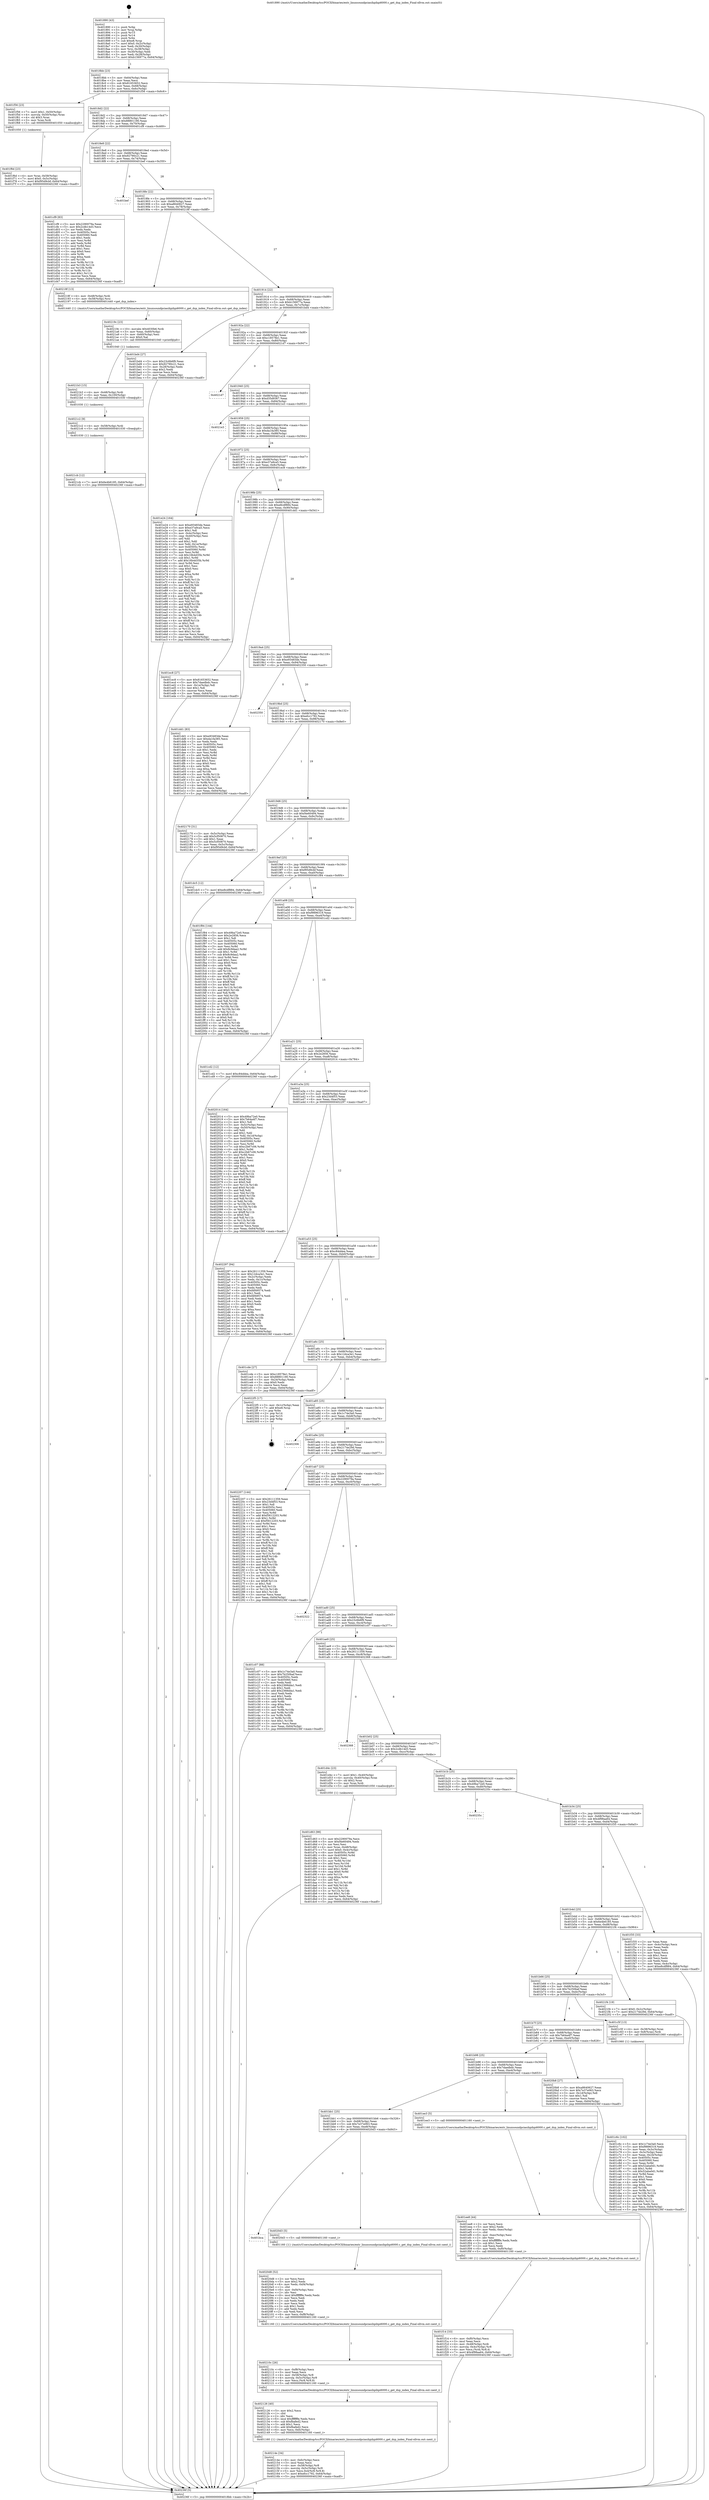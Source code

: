 digraph "0x401890" {
  label = "0x401890 (/mnt/c/Users/mathe/Desktop/tcc/POCII/binaries/extr_linuxsoundpciasihpihpi6000.c_get_dsp_index_Final-ollvm.out::main(0))"
  labelloc = "t"
  node[shape=record]

  Entry [label="",width=0.3,height=0.3,shape=circle,fillcolor=black,style=filled]
  "0x4018bb" [label="{
     0x4018bb [23]\l
     | [instrs]\l
     &nbsp;&nbsp;0x4018bb \<+3\>: mov -0x64(%rbp),%eax\l
     &nbsp;&nbsp;0x4018be \<+2\>: mov %eax,%ecx\l
     &nbsp;&nbsp;0x4018c0 \<+6\>: sub $0x81653652,%ecx\l
     &nbsp;&nbsp;0x4018c6 \<+3\>: mov %eax,-0x68(%rbp)\l
     &nbsp;&nbsp;0x4018c9 \<+3\>: mov %ecx,-0x6c(%rbp)\l
     &nbsp;&nbsp;0x4018cc \<+6\>: je 0000000000401f56 \<main+0x6c6\>\l
  }"]
  "0x401f56" [label="{
     0x401f56 [23]\l
     | [instrs]\l
     &nbsp;&nbsp;0x401f56 \<+7\>: movl $0x1,-0x50(%rbp)\l
     &nbsp;&nbsp;0x401f5d \<+4\>: movslq -0x50(%rbp),%rax\l
     &nbsp;&nbsp;0x401f61 \<+4\>: shl $0x3,%rax\l
     &nbsp;&nbsp;0x401f65 \<+3\>: mov %rax,%rdi\l
     &nbsp;&nbsp;0x401f68 \<+5\>: call 0000000000401050 \<malloc@plt\>\l
     | [calls]\l
     &nbsp;&nbsp;0x401050 \{1\} (unknown)\l
  }"]
  "0x4018d2" [label="{
     0x4018d2 [22]\l
     | [instrs]\l
     &nbsp;&nbsp;0x4018d2 \<+5\>: jmp 00000000004018d7 \<main+0x47\>\l
     &nbsp;&nbsp;0x4018d7 \<+3\>: mov -0x68(%rbp),%eax\l
     &nbsp;&nbsp;0x4018da \<+5\>: sub $0x88801190,%eax\l
     &nbsp;&nbsp;0x4018df \<+3\>: mov %eax,-0x70(%rbp)\l
     &nbsp;&nbsp;0x4018e2 \<+6\>: je 0000000000401cf9 \<main+0x469\>\l
  }"]
  Exit [label="",width=0.3,height=0.3,shape=circle,fillcolor=black,style=filled,peripheries=2]
  "0x401cf9" [label="{
     0x401cf9 [83]\l
     | [instrs]\l
     &nbsp;&nbsp;0x401cf9 \<+5\>: mov $0x2290079a,%eax\l
     &nbsp;&nbsp;0x401cfe \<+5\>: mov $0x2cdb14d3,%ecx\l
     &nbsp;&nbsp;0x401d03 \<+2\>: xor %edx,%edx\l
     &nbsp;&nbsp;0x401d05 \<+7\>: mov 0x40505c,%esi\l
     &nbsp;&nbsp;0x401d0c \<+7\>: mov 0x405060,%edi\l
     &nbsp;&nbsp;0x401d13 \<+3\>: sub $0x1,%edx\l
     &nbsp;&nbsp;0x401d16 \<+3\>: mov %esi,%r8d\l
     &nbsp;&nbsp;0x401d19 \<+3\>: add %edx,%r8d\l
     &nbsp;&nbsp;0x401d1c \<+4\>: imul %r8d,%esi\l
     &nbsp;&nbsp;0x401d20 \<+3\>: and $0x1,%esi\l
     &nbsp;&nbsp;0x401d23 \<+3\>: cmp $0x0,%esi\l
     &nbsp;&nbsp;0x401d26 \<+4\>: sete %r9b\l
     &nbsp;&nbsp;0x401d2a \<+3\>: cmp $0xa,%edi\l
     &nbsp;&nbsp;0x401d2d \<+4\>: setl %r10b\l
     &nbsp;&nbsp;0x401d31 \<+3\>: mov %r9b,%r11b\l
     &nbsp;&nbsp;0x401d34 \<+3\>: and %r10b,%r11b\l
     &nbsp;&nbsp;0x401d37 \<+3\>: xor %r10b,%r9b\l
     &nbsp;&nbsp;0x401d3a \<+3\>: or %r9b,%r11b\l
     &nbsp;&nbsp;0x401d3d \<+4\>: test $0x1,%r11b\l
     &nbsp;&nbsp;0x401d41 \<+3\>: cmovne %ecx,%eax\l
     &nbsp;&nbsp;0x401d44 \<+3\>: mov %eax,-0x64(%rbp)\l
     &nbsp;&nbsp;0x401d47 \<+5\>: jmp 000000000040236f \<main+0xadf\>\l
  }"]
  "0x4018e8" [label="{
     0x4018e8 [22]\l
     | [instrs]\l
     &nbsp;&nbsp;0x4018e8 \<+5\>: jmp 00000000004018ed \<main+0x5d\>\l
     &nbsp;&nbsp;0x4018ed \<+3\>: mov -0x68(%rbp),%eax\l
     &nbsp;&nbsp;0x4018f0 \<+5\>: sub $0x92790c21,%eax\l
     &nbsp;&nbsp;0x4018f5 \<+3\>: mov %eax,-0x74(%rbp)\l
     &nbsp;&nbsp;0x4018f8 \<+6\>: je 0000000000401bef \<main+0x35f\>\l
  }"]
  "0x4021cb" [label="{
     0x4021cb [12]\l
     | [instrs]\l
     &nbsp;&nbsp;0x4021cb \<+7\>: movl $0x6e4b6185,-0x64(%rbp)\l
     &nbsp;&nbsp;0x4021d2 \<+5\>: jmp 000000000040236f \<main+0xadf\>\l
  }"]
  "0x401bef" [label="{
     0x401bef\l
  }", style=dashed]
  "0x4018fe" [label="{
     0x4018fe [22]\l
     | [instrs]\l
     &nbsp;&nbsp;0x4018fe \<+5\>: jmp 0000000000401903 \<main+0x73\>\l
     &nbsp;&nbsp;0x401903 \<+3\>: mov -0x68(%rbp),%eax\l
     &nbsp;&nbsp;0x401906 \<+5\>: sub $0xa8640627,%eax\l
     &nbsp;&nbsp;0x40190b \<+3\>: mov %eax,-0x78(%rbp)\l
     &nbsp;&nbsp;0x40190e \<+6\>: je 000000000040218f \<main+0x8ff\>\l
  }"]
  "0x4021c2" [label="{
     0x4021c2 [9]\l
     | [instrs]\l
     &nbsp;&nbsp;0x4021c2 \<+4\>: mov -0x58(%rbp),%rdi\l
     &nbsp;&nbsp;0x4021c6 \<+5\>: call 0000000000401030 \<free@plt\>\l
     | [calls]\l
     &nbsp;&nbsp;0x401030 \{1\} (unknown)\l
  }"]
  "0x40218f" [label="{
     0x40218f [13]\l
     | [instrs]\l
     &nbsp;&nbsp;0x40218f \<+4\>: mov -0x48(%rbp),%rdi\l
     &nbsp;&nbsp;0x402193 \<+4\>: mov -0x58(%rbp),%rsi\l
     &nbsp;&nbsp;0x402197 \<+5\>: call 0000000000401440 \<get_dsp_index\>\l
     | [calls]\l
     &nbsp;&nbsp;0x401440 \{1\} (/mnt/c/Users/mathe/Desktop/tcc/POCII/binaries/extr_linuxsoundpciasihpihpi6000.c_get_dsp_index_Final-ollvm.out::get_dsp_index)\l
  }"]
  "0x401914" [label="{
     0x401914 [22]\l
     | [instrs]\l
     &nbsp;&nbsp;0x401914 \<+5\>: jmp 0000000000401919 \<main+0x89\>\l
     &nbsp;&nbsp;0x401919 \<+3\>: mov -0x68(%rbp),%eax\l
     &nbsp;&nbsp;0x40191c \<+5\>: sub $0xb156977a,%eax\l
     &nbsp;&nbsp;0x401921 \<+3\>: mov %eax,-0x7c(%rbp)\l
     &nbsp;&nbsp;0x401924 \<+6\>: je 0000000000401bd4 \<main+0x344\>\l
  }"]
  "0x4021b3" [label="{
     0x4021b3 [15]\l
     | [instrs]\l
     &nbsp;&nbsp;0x4021b3 \<+4\>: mov -0x48(%rbp),%rdi\l
     &nbsp;&nbsp;0x4021b7 \<+6\>: mov %eax,-0x100(%rbp)\l
     &nbsp;&nbsp;0x4021bd \<+5\>: call 0000000000401030 \<free@plt\>\l
     | [calls]\l
     &nbsp;&nbsp;0x401030 \{1\} (unknown)\l
  }"]
  "0x401bd4" [label="{
     0x401bd4 [27]\l
     | [instrs]\l
     &nbsp;&nbsp;0x401bd4 \<+5\>: mov $0x23c6b6f9,%eax\l
     &nbsp;&nbsp;0x401bd9 \<+5\>: mov $0x92790c21,%ecx\l
     &nbsp;&nbsp;0x401bde \<+3\>: mov -0x28(%rbp),%edx\l
     &nbsp;&nbsp;0x401be1 \<+3\>: cmp $0x2,%edx\l
     &nbsp;&nbsp;0x401be4 \<+3\>: cmovne %ecx,%eax\l
     &nbsp;&nbsp;0x401be7 \<+3\>: mov %eax,-0x64(%rbp)\l
     &nbsp;&nbsp;0x401bea \<+5\>: jmp 000000000040236f \<main+0xadf\>\l
  }"]
  "0x40192a" [label="{
     0x40192a [22]\l
     | [instrs]\l
     &nbsp;&nbsp;0x40192a \<+5\>: jmp 000000000040192f \<main+0x9f\>\l
     &nbsp;&nbsp;0x40192f \<+3\>: mov -0x68(%rbp),%eax\l
     &nbsp;&nbsp;0x401932 \<+5\>: sub $0xc18578e1,%eax\l
     &nbsp;&nbsp;0x401937 \<+3\>: mov %eax,-0x80(%rbp)\l
     &nbsp;&nbsp;0x40193a \<+6\>: je 00000000004021d7 \<main+0x947\>\l
  }"]
  "0x40236f" [label="{
     0x40236f [5]\l
     | [instrs]\l
     &nbsp;&nbsp;0x40236f \<+5\>: jmp 00000000004018bb \<main+0x2b\>\l
  }"]
  "0x401890" [label="{
     0x401890 [43]\l
     | [instrs]\l
     &nbsp;&nbsp;0x401890 \<+1\>: push %rbp\l
     &nbsp;&nbsp;0x401891 \<+3\>: mov %rsp,%rbp\l
     &nbsp;&nbsp;0x401894 \<+2\>: push %r15\l
     &nbsp;&nbsp;0x401896 \<+2\>: push %r14\l
     &nbsp;&nbsp;0x401898 \<+1\>: push %rbx\l
     &nbsp;&nbsp;0x401899 \<+7\>: sub $0xe8,%rsp\l
     &nbsp;&nbsp;0x4018a0 \<+7\>: movl $0x0,-0x2c(%rbp)\l
     &nbsp;&nbsp;0x4018a7 \<+3\>: mov %edi,-0x30(%rbp)\l
     &nbsp;&nbsp;0x4018aa \<+4\>: mov %rsi,-0x38(%rbp)\l
     &nbsp;&nbsp;0x4018ae \<+3\>: mov -0x30(%rbp),%edi\l
     &nbsp;&nbsp;0x4018b1 \<+3\>: mov %edi,-0x28(%rbp)\l
     &nbsp;&nbsp;0x4018b4 \<+7\>: movl $0xb156977a,-0x64(%rbp)\l
  }"]
  "0x40219c" [label="{
     0x40219c [23]\l
     | [instrs]\l
     &nbsp;&nbsp;0x40219c \<+10\>: movabs $0x4030b6,%rdi\l
     &nbsp;&nbsp;0x4021a6 \<+3\>: mov %eax,-0x60(%rbp)\l
     &nbsp;&nbsp;0x4021a9 \<+3\>: mov -0x60(%rbp),%esi\l
     &nbsp;&nbsp;0x4021ac \<+2\>: mov $0x0,%al\l
     &nbsp;&nbsp;0x4021ae \<+5\>: call 0000000000401040 \<printf@plt\>\l
     | [calls]\l
     &nbsp;&nbsp;0x401040 \{1\} (unknown)\l
  }"]
  "0x4021d7" [label="{
     0x4021d7\l
  }", style=dashed]
  "0x401940" [label="{
     0x401940 [25]\l
     | [instrs]\l
     &nbsp;&nbsp;0x401940 \<+5\>: jmp 0000000000401945 \<main+0xb5\>\l
     &nbsp;&nbsp;0x401945 \<+3\>: mov -0x68(%rbp),%eax\l
     &nbsp;&nbsp;0x401948 \<+5\>: sub $0xd35d9367,%eax\l
     &nbsp;&nbsp;0x40194d \<+6\>: mov %eax,-0x84(%rbp)\l
     &nbsp;&nbsp;0x401953 \<+6\>: je 00000000004021e3 \<main+0x953\>\l
  }"]
  "0x40214e" [label="{
     0x40214e [34]\l
     | [instrs]\l
     &nbsp;&nbsp;0x40214e \<+6\>: mov -0xfc(%rbp),%ecx\l
     &nbsp;&nbsp;0x402154 \<+3\>: imul %eax,%ecx\l
     &nbsp;&nbsp;0x402157 \<+4\>: mov -0x58(%rbp),%r8\l
     &nbsp;&nbsp;0x40215b \<+4\>: movslq -0x5c(%rbp),%r9\l
     &nbsp;&nbsp;0x40215f \<+5\>: mov %ecx,0x4(%r8,%r9,8)\l
     &nbsp;&nbsp;0x402164 \<+7\>: movl $0xefcc1792,-0x64(%rbp)\l
     &nbsp;&nbsp;0x40216b \<+5\>: jmp 000000000040236f \<main+0xadf\>\l
  }"]
  "0x4021e3" [label="{
     0x4021e3\l
  }", style=dashed]
  "0x401959" [label="{
     0x401959 [25]\l
     | [instrs]\l
     &nbsp;&nbsp;0x401959 \<+5\>: jmp 000000000040195e \<main+0xce\>\l
     &nbsp;&nbsp;0x40195e \<+3\>: mov -0x68(%rbp),%eax\l
     &nbsp;&nbsp;0x401961 \<+5\>: sub $0xda1fa385,%eax\l
     &nbsp;&nbsp;0x401966 \<+6\>: mov %eax,-0x88(%rbp)\l
     &nbsp;&nbsp;0x40196c \<+6\>: je 0000000000401e24 \<main+0x594\>\l
  }"]
  "0x402126" [label="{
     0x402126 [40]\l
     | [instrs]\l
     &nbsp;&nbsp;0x402126 \<+5\>: mov $0x2,%ecx\l
     &nbsp;&nbsp;0x40212b \<+1\>: cltd\l
     &nbsp;&nbsp;0x40212c \<+2\>: idiv %ecx\l
     &nbsp;&nbsp;0x40212e \<+6\>: imul $0xfffffffe,%edx,%ecx\l
     &nbsp;&nbsp;0x402134 \<+6\>: sub $0xfbafed2,%ecx\l
     &nbsp;&nbsp;0x40213a \<+3\>: add $0x1,%ecx\l
     &nbsp;&nbsp;0x40213d \<+6\>: add $0xfbafed2,%ecx\l
     &nbsp;&nbsp;0x402143 \<+6\>: mov %ecx,-0xfc(%rbp)\l
     &nbsp;&nbsp;0x402149 \<+5\>: call 0000000000401160 \<next_i\>\l
     | [calls]\l
     &nbsp;&nbsp;0x401160 \{1\} (/mnt/c/Users/mathe/Desktop/tcc/POCII/binaries/extr_linuxsoundpciasihpihpi6000.c_get_dsp_index_Final-ollvm.out::next_i)\l
  }"]
  "0x401e24" [label="{
     0x401e24 [164]\l
     | [instrs]\l
     &nbsp;&nbsp;0x401e24 \<+5\>: mov $0xe93483de,%eax\l
     &nbsp;&nbsp;0x401e29 \<+5\>: mov $0xe37a9ca5,%ecx\l
     &nbsp;&nbsp;0x401e2e \<+2\>: mov $0x1,%dl\l
     &nbsp;&nbsp;0x401e30 \<+3\>: mov -0x4c(%rbp),%esi\l
     &nbsp;&nbsp;0x401e33 \<+3\>: cmp -0x40(%rbp),%esi\l
     &nbsp;&nbsp;0x401e36 \<+4\>: setl %dil\l
     &nbsp;&nbsp;0x401e3a \<+4\>: and $0x1,%dil\l
     &nbsp;&nbsp;0x401e3e \<+4\>: mov %dil,-0x1e(%rbp)\l
     &nbsp;&nbsp;0x401e42 \<+7\>: mov 0x40505c,%esi\l
     &nbsp;&nbsp;0x401e49 \<+8\>: mov 0x405060,%r8d\l
     &nbsp;&nbsp;0x401e51 \<+3\>: mov %esi,%r9d\l
     &nbsp;&nbsp;0x401e54 \<+7\>: sub $0x16b4d35b,%r9d\l
     &nbsp;&nbsp;0x401e5b \<+4\>: sub $0x1,%r9d\l
     &nbsp;&nbsp;0x401e5f \<+7\>: add $0x16b4d35b,%r9d\l
     &nbsp;&nbsp;0x401e66 \<+4\>: imul %r9d,%esi\l
     &nbsp;&nbsp;0x401e6a \<+3\>: and $0x1,%esi\l
     &nbsp;&nbsp;0x401e6d \<+3\>: cmp $0x0,%esi\l
     &nbsp;&nbsp;0x401e70 \<+4\>: sete %dil\l
     &nbsp;&nbsp;0x401e74 \<+4\>: cmp $0xa,%r8d\l
     &nbsp;&nbsp;0x401e78 \<+4\>: setl %r10b\l
     &nbsp;&nbsp;0x401e7c \<+3\>: mov %dil,%r11b\l
     &nbsp;&nbsp;0x401e7f \<+4\>: xor $0xff,%r11b\l
     &nbsp;&nbsp;0x401e83 \<+3\>: mov %r10b,%bl\l
     &nbsp;&nbsp;0x401e86 \<+3\>: xor $0xff,%bl\l
     &nbsp;&nbsp;0x401e89 \<+3\>: xor $0x1,%dl\l
     &nbsp;&nbsp;0x401e8c \<+3\>: mov %r11b,%r14b\l
     &nbsp;&nbsp;0x401e8f \<+4\>: and $0xff,%r14b\l
     &nbsp;&nbsp;0x401e93 \<+3\>: and %dl,%dil\l
     &nbsp;&nbsp;0x401e96 \<+3\>: mov %bl,%r15b\l
     &nbsp;&nbsp;0x401e99 \<+4\>: and $0xff,%r15b\l
     &nbsp;&nbsp;0x401e9d \<+3\>: and %dl,%r10b\l
     &nbsp;&nbsp;0x401ea0 \<+3\>: or %dil,%r14b\l
     &nbsp;&nbsp;0x401ea3 \<+3\>: or %r10b,%r15b\l
     &nbsp;&nbsp;0x401ea6 \<+3\>: xor %r15b,%r14b\l
     &nbsp;&nbsp;0x401ea9 \<+3\>: or %bl,%r11b\l
     &nbsp;&nbsp;0x401eac \<+4\>: xor $0xff,%r11b\l
     &nbsp;&nbsp;0x401eb0 \<+3\>: or $0x1,%dl\l
     &nbsp;&nbsp;0x401eb3 \<+3\>: and %dl,%r11b\l
     &nbsp;&nbsp;0x401eb6 \<+3\>: or %r11b,%r14b\l
     &nbsp;&nbsp;0x401eb9 \<+4\>: test $0x1,%r14b\l
     &nbsp;&nbsp;0x401ebd \<+3\>: cmovne %ecx,%eax\l
     &nbsp;&nbsp;0x401ec0 \<+3\>: mov %eax,-0x64(%rbp)\l
     &nbsp;&nbsp;0x401ec3 \<+5\>: jmp 000000000040236f \<main+0xadf\>\l
  }"]
  "0x401972" [label="{
     0x401972 [25]\l
     | [instrs]\l
     &nbsp;&nbsp;0x401972 \<+5\>: jmp 0000000000401977 \<main+0xe7\>\l
     &nbsp;&nbsp;0x401977 \<+3\>: mov -0x68(%rbp),%eax\l
     &nbsp;&nbsp;0x40197a \<+5\>: sub $0xe37a9ca5,%eax\l
     &nbsp;&nbsp;0x40197f \<+6\>: mov %eax,-0x8c(%rbp)\l
     &nbsp;&nbsp;0x401985 \<+6\>: je 0000000000401ec8 \<main+0x638\>\l
  }"]
  "0x40210c" [label="{
     0x40210c [26]\l
     | [instrs]\l
     &nbsp;&nbsp;0x40210c \<+6\>: mov -0xf8(%rbp),%ecx\l
     &nbsp;&nbsp;0x402112 \<+3\>: imul %eax,%ecx\l
     &nbsp;&nbsp;0x402115 \<+4\>: mov -0x58(%rbp),%r8\l
     &nbsp;&nbsp;0x402119 \<+4\>: movslq -0x5c(%rbp),%r9\l
     &nbsp;&nbsp;0x40211d \<+4\>: mov %ecx,(%r8,%r9,8)\l
     &nbsp;&nbsp;0x402121 \<+5\>: call 0000000000401160 \<next_i\>\l
     | [calls]\l
     &nbsp;&nbsp;0x401160 \{1\} (/mnt/c/Users/mathe/Desktop/tcc/POCII/binaries/extr_linuxsoundpciasihpihpi6000.c_get_dsp_index_Final-ollvm.out::next_i)\l
  }"]
  "0x401ec8" [label="{
     0x401ec8 [27]\l
     | [instrs]\l
     &nbsp;&nbsp;0x401ec8 \<+5\>: mov $0x81653652,%eax\l
     &nbsp;&nbsp;0x401ecd \<+5\>: mov $0x7daedbdc,%ecx\l
     &nbsp;&nbsp;0x401ed2 \<+3\>: mov -0x1e(%rbp),%dl\l
     &nbsp;&nbsp;0x401ed5 \<+3\>: test $0x1,%dl\l
     &nbsp;&nbsp;0x401ed8 \<+3\>: cmovne %ecx,%eax\l
     &nbsp;&nbsp;0x401edb \<+3\>: mov %eax,-0x64(%rbp)\l
     &nbsp;&nbsp;0x401ede \<+5\>: jmp 000000000040236f \<main+0xadf\>\l
  }"]
  "0x40198b" [label="{
     0x40198b [25]\l
     | [instrs]\l
     &nbsp;&nbsp;0x40198b \<+5\>: jmp 0000000000401990 \<main+0x100\>\l
     &nbsp;&nbsp;0x401990 \<+3\>: mov -0x68(%rbp),%eax\l
     &nbsp;&nbsp;0x401993 \<+5\>: sub $0xe8cdf884,%eax\l
     &nbsp;&nbsp;0x401998 \<+6\>: mov %eax,-0x90(%rbp)\l
     &nbsp;&nbsp;0x40199e \<+6\>: je 0000000000401dd1 \<main+0x541\>\l
  }"]
  "0x4020d8" [label="{
     0x4020d8 [52]\l
     | [instrs]\l
     &nbsp;&nbsp;0x4020d8 \<+2\>: xor %ecx,%ecx\l
     &nbsp;&nbsp;0x4020da \<+5\>: mov $0x2,%edx\l
     &nbsp;&nbsp;0x4020df \<+6\>: mov %edx,-0xf4(%rbp)\l
     &nbsp;&nbsp;0x4020e5 \<+1\>: cltd\l
     &nbsp;&nbsp;0x4020e6 \<+6\>: mov -0xf4(%rbp),%esi\l
     &nbsp;&nbsp;0x4020ec \<+2\>: idiv %esi\l
     &nbsp;&nbsp;0x4020ee \<+6\>: imul $0xfffffffe,%edx,%edx\l
     &nbsp;&nbsp;0x4020f4 \<+2\>: mov %ecx,%edi\l
     &nbsp;&nbsp;0x4020f6 \<+2\>: sub %edx,%edi\l
     &nbsp;&nbsp;0x4020f8 \<+2\>: mov %ecx,%edx\l
     &nbsp;&nbsp;0x4020fa \<+3\>: sub $0x1,%edx\l
     &nbsp;&nbsp;0x4020fd \<+2\>: add %edx,%edi\l
     &nbsp;&nbsp;0x4020ff \<+2\>: sub %edi,%ecx\l
     &nbsp;&nbsp;0x402101 \<+6\>: mov %ecx,-0xf8(%rbp)\l
     &nbsp;&nbsp;0x402107 \<+5\>: call 0000000000401160 \<next_i\>\l
     | [calls]\l
     &nbsp;&nbsp;0x401160 \{1\} (/mnt/c/Users/mathe/Desktop/tcc/POCII/binaries/extr_linuxsoundpciasihpihpi6000.c_get_dsp_index_Final-ollvm.out::next_i)\l
  }"]
  "0x401dd1" [label="{
     0x401dd1 [83]\l
     | [instrs]\l
     &nbsp;&nbsp;0x401dd1 \<+5\>: mov $0xe93483de,%eax\l
     &nbsp;&nbsp;0x401dd6 \<+5\>: mov $0xda1fa385,%ecx\l
     &nbsp;&nbsp;0x401ddb \<+2\>: xor %edx,%edx\l
     &nbsp;&nbsp;0x401ddd \<+7\>: mov 0x40505c,%esi\l
     &nbsp;&nbsp;0x401de4 \<+7\>: mov 0x405060,%edi\l
     &nbsp;&nbsp;0x401deb \<+3\>: sub $0x1,%edx\l
     &nbsp;&nbsp;0x401dee \<+3\>: mov %esi,%r8d\l
     &nbsp;&nbsp;0x401df1 \<+3\>: add %edx,%r8d\l
     &nbsp;&nbsp;0x401df4 \<+4\>: imul %r8d,%esi\l
     &nbsp;&nbsp;0x401df8 \<+3\>: and $0x1,%esi\l
     &nbsp;&nbsp;0x401dfb \<+3\>: cmp $0x0,%esi\l
     &nbsp;&nbsp;0x401dfe \<+4\>: sete %r9b\l
     &nbsp;&nbsp;0x401e02 \<+3\>: cmp $0xa,%edi\l
     &nbsp;&nbsp;0x401e05 \<+4\>: setl %r10b\l
     &nbsp;&nbsp;0x401e09 \<+3\>: mov %r9b,%r11b\l
     &nbsp;&nbsp;0x401e0c \<+3\>: and %r10b,%r11b\l
     &nbsp;&nbsp;0x401e0f \<+3\>: xor %r10b,%r9b\l
     &nbsp;&nbsp;0x401e12 \<+3\>: or %r9b,%r11b\l
     &nbsp;&nbsp;0x401e15 \<+4\>: test $0x1,%r11b\l
     &nbsp;&nbsp;0x401e19 \<+3\>: cmovne %ecx,%eax\l
     &nbsp;&nbsp;0x401e1c \<+3\>: mov %eax,-0x64(%rbp)\l
     &nbsp;&nbsp;0x401e1f \<+5\>: jmp 000000000040236f \<main+0xadf\>\l
  }"]
  "0x4019a4" [label="{
     0x4019a4 [25]\l
     | [instrs]\l
     &nbsp;&nbsp;0x4019a4 \<+5\>: jmp 00000000004019a9 \<main+0x119\>\l
     &nbsp;&nbsp;0x4019a9 \<+3\>: mov -0x68(%rbp),%eax\l
     &nbsp;&nbsp;0x4019ac \<+5\>: sub $0xe93483de,%eax\l
     &nbsp;&nbsp;0x4019b1 \<+6\>: mov %eax,-0x94(%rbp)\l
     &nbsp;&nbsp;0x4019b7 \<+6\>: je 0000000000402350 \<main+0xac0\>\l
  }"]
  "0x401bca" [label="{
     0x401bca\l
  }", style=dashed]
  "0x402350" [label="{
     0x402350\l
  }", style=dashed]
  "0x4019bd" [label="{
     0x4019bd [25]\l
     | [instrs]\l
     &nbsp;&nbsp;0x4019bd \<+5\>: jmp 00000000004019c2 \<main+0x132\>\l
     &nbsp;&nbsp;0x4019c2 \<+3\>: mov -0x68(%rbp),%eax\l
     &nbsp;&nbsp;0x4019c5 \<+5\>: sub $0xefcc1792,%eax\l
     &nbsp;&nbsp;0x4019ca \<+6\>: mov %eax,-0x98(%rbp)\l
     &nbsp;&nbsp;0x4019d0 \<+6\>: je 0000000000402170 \<main+0x8e0\>\l
  }"]
  "0x4020d3" [label="{
     0x4020d3 [5]\l
     | [instrs]\l
     &nbsp;&nbsp;0x4020d3 \<+5\>: call 0000000000401160 \<next_i\>\l
     | [calls]\l
     &nbsp;&nbsp;0x401160 \{1\} (/mnt/c/Users/mathe/Desktop/tcc/POCII/binaries/extr_linuxsoundpciasihpihpi6000.c_get_dsp_index_Final-ollvm.out::next_i)\l
  }"]
  "0x402170" [label="{
     0x402170 [31]\l
     | [instrs]\l
     &nbsp;&nbsp;0x402170 \<+3\>: mov -0x5c(%rbp),%eax\l
     &nbsp;&nbsp;0x402173 \<+5\>: add $0x5cf50870,%eax\l
     &nbsp;&nbsp;0x402178 \<+3\>: add $0x1,%eax\l
     &nbsp;&nbsp;0x40217b \<+5\>: sub $0x5cf50870,%eax\l
     &nbsp;&nbsp;0x402180 \<+3\>: mov %eax,-0x5c(%rbp)\l
     &nbsp;&nbsp;0x402183 \<+7\>: movl $0xf95d9cbf,-0x64(%rbp)\l
     &nbsp;&nbsp;0x40218a \<+5\>: jmp 000000000040236f \<main+0xadf\>\l
  }"]
  "0x4019d6" [label="{
     0x4019d6 [25]\l
     | [instrs]\l
     &nbsp;&nbsp;0x4019d6 \<+5\>: jmp 00000000004019db \<main+0x14b\>\l
     &nbsp;&nbsp;0x4019db \<+3\>: mov -0x68(%rbp),%eax\l
     &nbsp;&nbsp;0x4019de \<+5\>: sub $0xf4e60494,%eax\l
     &nbsp;&nbsp;0x4019e3 \<+6\>: mov %eax,-0x9c(%rbp)\l
     &nbsp;&nbsp;0x4019e9 \<+6\>: je 0000000000401dc5 \<main+0x535\>\l
  }"]
  "0x401f6d" [label="{
     0x401f6d [23]\l
     | [instrs]\l
     &nbsp;&nbsp;0x401f6d \<+4\>: mov %rax,-0x58(%rbp)\l
     &nbsp;&nbsp;0x401f71 \<+7\>: movl $0x0,-0x5c(%rbp)\l
     &nbsp;&nbsp;0x401f78 \<+7\>: movl $0xf95d9cbf,-0x64(%rbp)\l
     &nbsp;&nbsp;0x401f7f \<+5\>: jmp 000000000040236f \<main+0xadf\>\l
  }"]
  "0x401dc5" [label="{
     0x401dc5 [12]\l
     | [instrs]\l
     &nbsp;&nbsp;0x401dc5 \<+7\>: movl $0xe8cdf884,-0x64(%rbp)\l
     &nbsp;&nbsp;0x401dcc \<+5\>: jmp 000000000040236f \<main+0xadf\>\l
  }"]
  "0x4019ef" [label="{
     0x4019ef [25]\l
     | [instrs]\l
     &nbsp;&nbsp;0x4019ef \<+5\>: jmp 00000000004019f4 \<main+0x164\>\l
     &nbsp;&nbsp;0x4019f4 \<+3\>: mov -0x68(%rbp),%eax\l
     &nbsp;&nbsp;0x4019f7 \<+5\>: sub $0xf95d9cbf,%eax\l
     &nbsp;&nbsp;0x4019fc \<+6\>: mov %eax,-0xa0(%rbp)\l
     &nbsp;&nbsp;0x401a02 \<+6\>: je 0000000000401f84 \<main+0x6f4\>\l
  }"]
  "0x401f14" [label="{
     0x401f14 [33]\l
     | [instrs]\l
     &nbsp;&nbsp;0x401f14 \<+6\>: mov -0xf0(%rbp),%ecx\l
     &nbsp;&nbsp;0x401f1a \<+3\>: imul %eax,%ecx\l
     &nbsp;&nbsp;0x401f1d \<+4\>: mov -0x48(%rbp),%rdi\l
     &nbsp;&nbsp;0x401f21 \<+4\>: movslq -0x4c(%rbp),%r8\l
     &nbsp;&nbsp;0x401f25 \<+4\>: mov %ecx,(%rdi,%r8,4)\l
     &nbsp;&nbsp;0x401f29 \<+7\>: movl $0x4f98aa64,-0x64(%rbp)\l
     &nbsp;&nbsp;0x401f30 \<+5\>: jmp 000000000040236f \<main+0xadf\>\l
  }"]
  "0x401f84" [label="{
     0x401f84 [144]\l
     | [instrs]\l
     &nbsp;&nbsp;0x401f84 \<+5\>: mov $0x49ba72e0,%eax\l
     &nbsp;&nbsp;0x401f89 \<+5\>: mov $0x2e2856,%ecx\l
     &nbsp;&nbsp;0x401f8e \<+2\>: mov $0x1,%dl\l
     &nbsp;&nbsp;0x401f90 \<+7\>: mov 0x40505c,%esi\l
     &nbsp;&nbsp;0x401f97 \<+7\>: mov 0x405060,%edi\l
     &nbsp;&nbsp;0x401f9e \<+3\>: mov %esi,%r8d\l
     &nbsp;&nbsp;0x401fa1 \<+7\>: add $0x8c9daa2,%r8d\l
     &nbsp;&nbsp;0x401fa8 \<+4\>: sub $0x1,%r8d\l
     &nbsp;&nbsp;0x401fac \<+7\>: sub $0x8c9daa2,%r8d\l
     &nbsp;&nbsp;0x401fb3 \<+4\>: imul %r8d,%esi\l
     &nbsp;&nbsp;0x401fb7 \<+3\>: and $0x1,%esi\l
     &nbsp;&nbsp;0x401fba \<+3\>: cmp $0x0,%esi\l
     &nbsp;&nbsp;0x401fbd \<+4\>: sete %r9b\l
     &nbsp;&nbsp;0x401fc1 \<+3\>: cmp $0xa,%edi\l
     &nbsp;&nbsp;0x401fc4 \<+4\>: setl %r10b\l
     &nbsp;&nbsp;0x401fc8 \<+3\>: mov %r9b,%r11b\l
     &nbsp;&nbsp;0x401fcb \<+4\>: xor $0xff,%r11b\l
     &nbsp;&nbsp;0x401fcf \<+3\>: mov %r10b,%bl\l
     &nbsp;&nbsp;0x401fd2 \<+3\>: xor $0xff,%bl\l
     &nbsp;&nbsp;0x401fd5 \<+3\>: xor $0x0,%dl\l
     &nbsp;&nbsp;0x401fd8 \<+3\>: mov %r11b,%r14b\l
     &nbsp;&nbsp;0x401fdb \<+4\>: and $0x0,%r14b\l
     &nbsp;&nbsp;0x401fdf \<+3\>: and %dl,%r9b\l
     &nbsp;&nbsp;0x401fe2 \<+3\>: mov %bl,%r15b\l
     &nbsp;&nbsp;0x401fe5 \<+4\>: and $0x0,%r15b\l
     &nbsp;&nbsp;0x401fe9 \<+3\>: and %dl,%r10b\l
     &nbsp;&nbsp;0x401fec \<+3\>: or %r9b,%r14b\l
     &nbsp;&nbsp;0x401fef \<+3\>: or %r10b,%r15b\l
     &nbsp;&nbsp;0x401ff2 \<+3\>: xor %r15b,%r14b\l
     &nbsp;&nbsp;0x401ff5 \<+3\>: or %bl,%r11b\l
     &nbsp;&nbsp;0x401ff8 \<+4\>: xor $0xff,%r11b\l
     &nbsp;&nbsp;0x401ffc \<+3\>: or $0x0,%dl\l
     &nbsp;&nbsp;0x401fff \<+3\>: and %dl,%r11b\l
     &nbsp;&nbsp;0x402002 \<+3\>: or %r11b,%r14b\l
     &nbsp;&nbsp;0x402005 \<+4\>: test $0x1,%r14b\l
     &nbsp;&nbsp;0x402009 \<+3\>: cmovne %ecx,%eax\l
     &nbsp;&nbsp;0x40200c \<+3\>: mov %eax,-0x64(%rbp)\l
     &nbsp;&nbsp;0x40200f \<+5\>: jmp 000000000040236f \<main+0xadf\>\l
  }"]
  "0x401a08" [label="{
     0x401a08 [25]\l
     | [instrs]\l
     &nbsp;&nbsp;0x401a08 \<+5\>: jmp 0000000000401a0d \<main+0x17d\>\l
     &nbsp;&nbsp;0x401a0d \<+3\>: mov -0x68(%rbp),%eax\l
     &nbsp;&nbsp;0x401a10 \<+5\>: sub $0xf9896319,%eax\l
     &nbsp;&nbsp;0x401a15 \<+6\>: mov %eax,-0xa4(%rbp)\l
     &nbsp;&nbsp;0x401a1b \<+6\>: je 0000000000401cd2 \<main+0x442\>\l
  }"]
  "0x401ee8" [label="{
     0x401ee8 [44]\l
     | [instrs]\l
     &nbsp;&nbsp;0x401ee8 \<+2\>: xor %ecx,%ecx\l
     &nbsp;&nbsp;0x401eea \<+5\>: mov $0x2,%edx\l
     &nbsp;&nbsp;0x401eef \<+6\>: mov %edx,-0xec(%rbp)\l
     &nbsp;&nbsp;0x401ef5 \<+1\>: cltd\l
     &nbsp;&nbsp;0x401ef6 \<+6\>: mov -0xec(%rbp),%esi\l
     &nbsp;&nbsp;0x401efc \<+2\>: idiv %esi\l
     &nbsp;&nbsp;0x401efe \<+6\>: imul $0xfffffffe,%edx,%edx\l
     &nbsp;&nbsp;0x401f04 \<+3\>: sub $0x1,%ecx\l
     &nbsp;&nbsp;0x401f07 \<+2\>: sub %ecx,%edx\l
     &nbsp;&nbsp;0x401f09 \<+6\>: mov %edx,-0xf0(%rbp)\l
     &nbsp;&nbsp;0x401f0f \<+5\>: call 0000000000401160 \<next_i\>\l
     | [calls]\l
     &nbsp;&nbsp;0x401160 \{1\} (/mnt/c/Users/mathe/Desktop/tcc/POCII/binaries/extr_linuxsoundpciasihpihpi6000.c_get_dsp_index_Final-ollvm.out::next_i)\l
  }"]
  "0x401cd2" [label="{
     0x401cd2 [12]\l
     | [instrs]\l
     &nbsp;&nbsp;0x401cd2 \<+7\>: movl $0xc84ddea,-0x64(%rbp)\l
     &nbsp;&nbsp;0x401cd9 \<+5\>: jmp 000000000040236f \<main+0xadf\>\l
  }"]
  "0x401a21" [label="{
     0x401a21 [25]\l
     | [instrs]\l
     &nbsp;&nbsp;0x401a21 \<+5\>: jmp 0000000000401a26 \<main+0x196\>\l
     &nbsp;&nbsp;0x401a26 \<+3\>: mov -0x68(%rbp),%eax\l
     &nbsp;&nbsp;0x401a29 \<+5\>: sub $0x2e2856,%eax\l
     &nbsp;&nbsp;0x401a2e \<+6\>: mov %eax,-0xa8(%rbp)\l
     &nbsp;&nbsp;0x401a34 \<+6\>: je 0000000000402014 \<main+0x784\>\l
  }"]
  "0x401bb1" [label="{
     0x401bb1 [25]\l
     | [instrs]\l
     &nbsp;&nbsp;0x401bb1 \<+5\>: jmp 0000000000401bb6 \<main+0x326\>\l
     &nbsp;&nbsp;0x401bb6 \<+3\>: mov -0x68(%rbp),%eax\l
     &nbsp;&nbsp;0x401bb9 \<+5\>: sub $0x7e37e063,%eax\l
     &nbsp;&nbsp;0x401bbe \<+6\>: mov %eax,-0xe8(%rbp)\l
     &nbsp;&nbsp;0x401bc4 \<+6\>: je 00000000004020d3 \<main+0x843\>\l
  }"]
  "0x402014" [label="{
     0x402014 [164]\l
     | [instrs]\l
     &nbsp;&nbsp;0x402014 \<+5\>: mov $0x49ba72e0,%eax\l
     &nbsp;&nbsp;0x402019 \<+5\>: mov $0x7b64a4f7,%ecx\l
     &nbsp;&nbsp;0x40201e \<+2\>: mov $0x1,%dl\l
     &nbsp;&nbsp;0x402020 \<+3\>: mov -0x5c(%rbp),%esi\l
     &nbsp;&nbsp;0x402023 \<+3\>: cmp -0x50(%rbp),%esi\l
     &nbsp;&nbsp;0x402026 \<+4\>: setl %dil\l
     &nbsp;&nbsp;0x40202a \<+4\>: and $0x1,%dil\l
     &nbsp;&nbsp;0x40202e \<+4\>: mov %dil,-0x1d(%rbp)\l
     &nbsp;&nbsp;0x402032 \<+7\>: mov 0x40505c,%esi\l
     &nbsp;&nbsp;0x402039 \<+8\>: mov 0x405060,%r8d\l
     &nbsp;&nbsp;0x402041 \<+3\>: mov %esi,%r9d\l
     &nbsp;&nbsp;0x402044 \<+7\>: sub $0xc2b67c06,%r9d\l
     &nbsp;&nbsp;0x40204b \<+4\>: sub $0x1,%r9d\l
     &nbsp;&nbsp;0x40204f \<+7\>: add $0xc2b67c06,%r9d\l
     &nbsp;&nbsp;0x402056 \<+4\>: imul %r9d,%esi\l
     &nbsp;&nbsp;0x40205a \<+3\>: and $0x1,%esi\l
     &nbsp;&nbsp;0x40205d \<+3\>: cmp $0x0,%esi\l
     &nbsp;&nbsp;0x402060 \<+4\>: sete %dil\l
     &nbsp;&nbsp;0x402064 \<+4\>: cmp $0xa,%r8d\l
     &nbsp;&nbsp;0x402068 \<+4\>: setl %r10b\l
     &nbsp;&nbsp;0x40206c \<+3\>: mov %dil,%r11b\l
     &nbsp;&nbsp;0x40206f \<+4\>: xor $0xff,%r11b\l
     &nbsp;&nbsp;0x402073 \<+3\>: mov %r10b,%bl\l
     &nbsp;&nbsp;0x402076 \<+3\>: xor $0xff,%bl\l
     &nbsp;&nbsp;0x402079 \<+3\>: xor $0x0,%dl\l
     &nbsp;&nbsp;0x40207c \<+3\>: mov %r11b,%r14b\l
     &nbsp;&nbsp;0x40207f \<+4\>: and $0x0,%r14b\l
     &nbsp;&nbsp;0x402083 \<+3\>: and %dl,%dil\l
     &nbsp;&nbsp;0x402086 \<+3\>: mov %bl,%r15b\l
     &nbsp;&nbsp;0x402089 \<+4\>: and $0x0,%r15b\l
     &nbsp;&nbsp;0x40208d \<+3\>: and %dl,%r10b\l
     &nbsp;&nbsp;0x402090 \<+3\>: or %dil,%r14b\l
     &nbsp;&nbsp;0x402093 \<+3\>: or %r10b,%r15b\l
     &nbsp;&nbsp;0x402096 \<+3\>: xor %r15b,%r14b\l
     &nbsp;&nbsp;0x402099 \<+3\>: or %bl,%r11b\l
     &nbsp;&nbsp;0x40209c \<+4\>: xor $0xff,%r11b\l
     &nbsp;&nbsp;0x4020a0 \<+3\>: or $0x0,%dl\l
     &nbsp;&nbsp;0x4020a3 \<+3\>: and %dl,%r11b\l
     &nbsp;&nbsp;0x4020a6 \<+3\>: or %r11b,%r14b\l
     &nbsp;&nbsp;0x4020a9 \<+4\>: test $0x1,%r14b\l
     &nbsp;&nbsp;0x4020ad \<+3\>: cmovne %ecx,%eax\l
     &nbsp;&nbsp;0x4020b0 \<+3\>: mov %eax,-0x64(%rbp)\l
     &nbsp;&nbsp;0x4020b3 \<+5\>: jmp 000000000040236f \<main+0xadf\>\l
  }"]
  "0x401a3a" [label="{
     0x401a3a [25]\l
     | [instrs]\l
     &nbsp;&nbsp;0x401a3a \<+5\>: jmp 0000000000401a3f \<main+0x1af\>\l
     &nbsp;&nbsp;0x401a3f \<+3\>: mov -0x68(%rbp),%eax\l
     &nbsp;&nbsp;0x401a42 \<+5\>: sub $0x23d4f53,%eax\l
     &nbsp;&nbsp;0x401a47 \<+6\>: mov %eax,-0xac(%rbp)\l
     &nbsp;&nbsp;0x401a4d \<+6\>: je 0000000000402297 \<main+0xa07\>\l
  }"]
  "0x401ee3" [label="{
     0x401ee3 [5]\l
     | [instrs]\l
     &nbsp;&nbsp;0x401ee3 \<+5\>: call 0000000000401160 \<next_i\>\l
     | [calls]\l
     &nbsp;&nbsp;0x401160 \{1\} (/mnt/c/Users/mathe/Desktop/tcc/POCII/binaries/extr_linuxsoundpciasihpihpi6000.c_get_dsp_index_Final-ollvm.out::next_i)\l
  }"]
  "0x402297" [label="{
     0x402297 [94]\l
     | [instrs]\l
     &nbsp;&nbsp;0x402297 \<+5\>: mov $0x26111359,%eax\l
     &nbsp;&nbsp;0x40229c \<+5\>: mov $0x12dca3e1,%ecx\l
     &nbsp;&nbsp;0x4022a1 \<+3\>: mov -0x2c(%rbp),%edx\l
     &nbsp;&nbsp;0x4022a4 \<+3\>: mov %edx,-0x1c(%rbp)\l
     &nbsp;&nbsp;0x4022a7 \<+7\>: mov 0x40505c,%edx\l
     &nbsp;&nbsp;0x4022ae \<+7\>: mov 0x405060,%esi\l
     &nbsp;&nbsp;0x4022b5 \<+2\>: mov %edx,%edi\l
     &nbsp;&nbsp;0x4022b7 \<+6\>: sub $0xfdf49574,%edi\l
     &nbsp;&nbsp;0x4022bd \<+3\>: sub $0x1,%edi\l
     &nbsp;&nbsp;0x4022c0 \<+6\>: add $0xfdf49574,%edi\l
     &nbsp;&nbsp;0x4022c6 \<+3\>: imul %edi,%edx\l
     &nbsp;&nbsp;0x4022c9 \<+3\>: and $0x1,%edx\l
     &nbsp;&nbsp;0x4022cc \<+3\>: cmp $0x0,%edx\l
     &nbsp;&nbsp;0x4022cf \<+4\>: sete %r8b\l
     &nbsp;&nbsp;0x4022d3 \<+3\>: cmp $0xa,%esi\l
     &nbsp;&nbsp;0x4022d6 \<+4\>: setl %r9b\l
     &nbsp;&nbsp;0x4022da \<+3\>: mov %r8b,%r10b\l
     &nbsp;&nbsp;0x4022dd \<+3\>: and %r9b,%r10b\l
     &nbsp;&nbsp;0x4022e0 \<+3\>: xor %r9b,%r8b\l
     &nbsp;&nbsp;0x4022e3 \<+3\>: or %r8b,%r10b\l
     &nbsp;&nbsp;0x4022e6 \<+4\>: test $0x1,%r10b\l
     &nbsp;&nbsp;0x4022ea \<+3\>: cmovne %ecx,%eax\l
     &nbsp;&nbsp;0x4022ed \<+3\>: mov %eax,-0x64(%rbp)\l
     &nbsp;&nbsp;0x4022f0 \<+5\>: jmp 000000000040236f \<main+0xadf\>\l
  }"]
  "0x401a53" [label="{
     0x401a53 [25]\l
     | [instrs]\l
     &nbsp;&nbsp;0x401a53 \<+5\>: jmp 0000000000401a58 \<main+0x1c8\>\l
     &nbsp;&nbsp;0x401a58 \<+3\>: mov -0x68(%rbp),%eax\l
     &nbsp;&nbsp;0x401a5b \<+5\>: sub $0xc84ddea,%eax\l
     &nbsp;&nbsp;0x401a60 \<+6\>: mov %eax,-0xb0(%rbp)\l
     &nbsp;&nbsp;0x401a66 \<+6\>: je 0000000000401cde \<main+0x44e\>\l
  }"]
  "0x401b98" [label="{
     0x401b98 [25]\l
     | [instrs]\l
     &nbsp;&nbsp;0x401b98 \<+5\>: jmp 0000000000401b9d \<main+0x30d\>\l
     &nbsp;&nbsp;0x401b9d \<+3\>: mov -0x68(%rbp),%eax\l
     &nbsp;&nbsp;0x401ba0 \<+5\>: sub $0x7daedbdc,%eax\l
     &nbsp;&nbsp;0x401ba5 \<+6\>: mov %eax,-0xe4(%rbp)\l
     &nbsp;&nbsp;0x401bab \<+6\>: je 0000000000401ee3 \<main+0x653\>\l
  }"]
  "0x401cde" [label="{
     0x401cde [27]\l
     | [instrs]\l
     &nbsp;&nbsp;0x401cde \<+5\>: mov $0xc18578e1,%eax\l
     &nbsp;&nbsp;0x401ce3 \<+5\>: mov $0x88801190,%ecx\l
     &nbsp;&nbsp;0x401ce8 \<+3\>: mov -0x24(%rbp),%edx\l
     &nbsp;&nbsp;0x401ceb \<+3\>: cmp $0x0,%edx\l
     &nbsp;&nbsp;0x401cee \<+3\>: cmove %ecx,%eax\l
     &nbsp;&nbsp;0x401cf1 \<+3\>: mov %eax,-0x64(%rbp)\l
     &nbsp;&nbsp;0x401cf4 \<+5\>: jmp 000000000040236f \<main+0xadf\>\l
  }"]
  "0x401a6c" [label="{
     0x401a6c [25]\l
     | [instrs]\l
     &nbsp;&nbsp;0x401a6c \<+5\>: jmp 0000000000401a71 \<main+0x1e1\>\l
     &nbsp;&nbsp;0x401a71 \<+3\>: mov -0x68(%rbp),%eax\l
     &nbsp;&nbsp;0x401a74 \<+5\>: sub $0x12dca3e1,%eax\l
     &nbsp;&nbsp;0x401a79 \<+6\>: mov %eax,-0xb4(%rbp)\l
     &nbsp;&nbsp;0x401a7f \<+6\>: je 00000000004022f5 \<main+0xa65\>\l
  }"]
  "0x4020b8" [label="{
     0x4020b8 [27]\l
     | [instrs]\l
     &nbsp;&nbsp;0x4020b8 \<+5\>: mov $0xa8640627,%eax\l
     &nbsp;&nbsp;0x4020bd \<+5\>: mov $0x7e37e063,%ecx\l
     &nbsp;&nbsp;0x4020c2 \<+3\>: mov -0x1d(%rbp),%dl\l
     &nbsp;&nbsp;0x4020c5 \<+3\>: test $0x1,%dl\l
     &nbsp;&nbsp;0x4020c8 \<+3\>: cmovne %ecx,%eax\l
     &nbsp;&nbsp;0x4020cb \<+3\>: mov %eax,-0x64(%rbp)\l
     &nbsp;&nbsp;0x4020ce \<+5\>: jmp 000000000040236f \<main+0xadf\>\l
  }"]
  "0x4022f5" [label="{
     0x4022f5 [17]\l
     | [instrs]\l
     &nbsp;&nbsp;0x4022f5 \<+3\>: mov -0x1c(%rbp),%eax\l
     &nbsp;&nbsp;0x4022f8 \<+7\>: add $0xe8,%rsp\l
     &nbsp;&nbsp;0x4022ff \<+1\>: pop %rbx\l
     &nbsp;&nbsp;0x402300 \<+2\>: pop %r14\l
     &nbsp;&nbsp;0x402302 \<+2\>: pop %r15\l
     &nbsp;&nbsp;0x402304 \<+1\>: pop %rbp\l
     &nbsp;&nbsp;0x402305 \<+1\>: ret\l
  }"]
  "0x401a85" [label="{
     0x401a85 [25]\l
     | [instrs]\l
     &nbsp;&nbsp;0x401a85 \<+5\>: jmp 0000000000401a8a \<main+0x1fa\>\l
     &nbsp;&nbsp;0x401a8a \<+3\>: mov -0x68(%rbp),%eax\l
     &nbsp;&nbsp;0x401a8d \<+5\>: sub $0x1c74e3a0,%eax\l
     &nbsp;&nbsp;0x401a92 \<+6\>: mov %eax,-0xb8(%rbp)\l
     &nbsp;&nbsp;0x401a98 \<+6\>: je 0000000000402306 \<main+0xa76\>\l
  }"]
  "0x401d63" [label="{
     0x401d63 [98]\l
     | [instrs]\l
     &nbsp;&nbsp;0x401d63 \<+5\>: mov $0x2290079a,%ecx\l
     &nbsp;&nbsp;0x401d68 \<+5\>: mov $0xf4e60494,%edx\l
     &nbsp;&nbsp;0x401d6d \<+2\>: xor %esi,%esi\l
     &nbsp;&nbsp;0x401d6f \<+4\>: mov %rax,-0x48(%rbp)\l
     &nbsp;&nbsp;0x401d73 \<+7\>: movl $0x0,-0x4c(%rbp)\l
     &nbsp;&nbsp;0x401d7a \<+8\>: mov 0x40505c,%r8d\l
     &nbsp;&nbsp;0x401d82 \<+8\>: mov 0x405060,%r9d\l
     &nbsp;&nbsp;0x401d8a \<+3\>: sub $0x1,%esi\l
     &nbsp;&nbsp;0x401d8d \<+3\>: mov %r8d,%r10d\l
     &nbsp;&nbsp;0x401d90 \<+3\>: add %esi,%r10d\l
     &nbsp;&nbsp;0x401d93 \<+4\>: imul %r10d,%r8d\l
     &nbsp;&nbsp;0x401d97 \<+4\>: and $0x1,%r8d\l
     &nbsp;&nbsp;0x401d9b \<+4\>: cmp $0x0,%r8d\l
     &nbsp;&nbsp;0x401d9f \<+4\>: sete %r11b\l
     &nbsp;&nbsp;0x401da3 \<+4\>: cmp $0xa,%r9d\l
     &nbsp;&nbsp;0x401da7 \<+3\>: setl %bl\l
     &nbsp;&nbsp;0x401daa \<+3\>: mov %r11b,%r14b\l
     &nbsp;&nbsp;0x401dad \<+3\>: and %bl,%r14b\l
     &nbsp;&nbsp;0x401db0 \<+3\>: xor %bl,%r11b\l
     &nbsp;&nbsp;0x401db3 \<+3\>: or %r11b,%r14b\l
     &nbsp;&nbsp;0x401db6 \<+4\>: test $0x1,%r14b\l
     &nbsp;&nbsp;0x401dba \<+3\>: cmovne %edx,%ecx\l
     &nbsp;&nbsp;0x401dbd \<+3\>: mov %ecx,-0x64(%rbp)\l
     &nbsp;&nbsp;0x401dc0 \<+5\>: jmp 000000000040236f \<main+0xadf\>\l
  }"]
  "0x402306" [label="{
     0x402306\l
  }", style=dashed]
  "0x401a9e" [label="{
     0x401a9e [25]\l
     | [instrs]\l
     &nbsp;&nbsp;0x401a9e \<+5\>: jmp 0000000000401aa3 \<main+0x213\>\l
     &nbsp;&nbsp;0x401aa3 \<+3\>: mov -0x68(%rbp),%eax\l
     &nbsp;&nbsp;0x401aa6 \<+5\>: sub $0x2174e29d,%eax\l
     &nbsp;&nbsp;0x401aab \<+6\>: mov %eax,-0xbc(%rbp)\l
     &nbsp;&nbsp;0x401ab1 \<+6\>: je 0000000000402207 \<main+0x977\>\l
  }"]
  "0x401c6c" [label="{
     0x401c6c [102]\l
     | [instrs]\l
     &nbsp;&nbsp;0x401c6c \<+5\>: mov $0x1c74e3a0,%ecx\l
     &nbsp;&nbsp;0x401c71 \<+5\>: mov $0xf9896319,%edx\l
     &nbsp;&nbsp;0x401c76 \<+3\>: mov %eax,-0x3c(%rbp)\l
     &nbsp;&nbsp;0x401c79 \<+3\>: mov -0x3c(%rbp),%eax\l
     &nbsp;&nbsp;0x401c7c \<+3\>: mov %eax,-0x24(%rbp)\l
     &nbsp;&nbsp;0x401c7f \<+7\>: mov 0x40505c,%eax\l
     &nbsp;&nbsp;0x401c86 \<+7\>: mov 0x405060,%esi\l
     &nbsp;&nbsp;0x401c8d \<+3\>: mov %eax,%r8d\l
     &nbsp;&nbsp;0x401c90 \<+7\>: add $0x52aba0d1,%r8d\l
     &nbsp;&nbsp;0x401c97 \<+4\>: sub $0x1,%r8d\l
     &nbsp;&nbsp;0x401c9b \<+7\>: sub $0x52aba0d1,%r8d\l
     &nbsp;&nbsp;0x401ca2 \<+4\>: imul %r8d,%eax\l
     &nbsp;&nbsp;0x401ca6 \<+3\>: and $0x1,%eax\l
     &nbsp;&nbsp;0x401ca9 \<+3\>: cmp $0x0,%eax\l
     &nbsp;&nbsp;0x401cac \<+4\>: sete %r9b\l
     &nbsp;&nbsp;0x401cb0 \<+3\>: cmp $0xa,%esi\l
     &nbsp;&nbsp;0x401cb3 \<+4\>: setl %r10b\l
     &nbsp;&nbsp;0x401cb7 \<+3\>: mov %r9b,%r11b\l
     &nbsp;&nbsp;0x401cba \<+3\>: and %r10b,%r11b\l
     &nbsp;&nbsp;0x401cbd \<+3\>: xor %r10b,%r9b\l
     &nbsp;&nbsp;0x401cc0 \<+3\>: or %r9b,%r11b\l
     &nbsp;&nbsp;0x401cc3 \<+4\>: test $0x1,%r11b\l
     &nbsp;&nbsp;0x401cc7 \<+3\>: cmovne %edx,%ecx\l
     &nbsp;&nbsp;0x401cca \<+3\>: mov %ecx,-0x64(%rbp)\l
     &nbsp;&nbsp;0x401ccd \<+5\>: jmp 000000000040236f \<main+0xadf\>\l
  }"]
  "0x402207" [label="{
     0x402207 [144]\l
     | [instrs]\l
     &nbsp;&nbsp;0x402207 \<+5\>: mov $0x26111359,%eax\l
     &nbsp;&nbsp;0x40220c \<+5\>: mov $0x23d4f53,%ecx\l
     &nbsp;&nbsp;0x402211 \<+2\>: mov $0x1,%dl\l
     &nbsp;&nbsp;0x402213 \<+7\>: mov 0x40505c,%esi\l
     &nbsp;&nbsp;0x40221a \<+7\>: mov 0x405060,%edi\l
     &nbsp;&nbsp;0x402221 \<+3\>: mov %esi,%r8d\l
     &nbsp;&nbsp;0x402224 \<+7\>: add $0xf5612203,%r8d\l
     &nbsp;&nbsp;0x40222b \<+4\>: sub $0x1,%r8d\l
     &nbsp;&nbsp;0x40222f \<+7\>: sub $0xf5612203,%r8d\l
     &nbsp;&nbsp;0x402236 \<+4\>: imul %r8d,%esi\l
     &nbsp;&nbsp;0x40223a \<+3\>: and $0x1,%esi\l
     &nbsp;&nbsp;0x40223d \<+3\>: cmp $0x0,%esi\l
     &nbsp;&nbsp;0x402240 \<+4\>: sete %r9b\l
     &nbsp;&nbsp;0x402244 \<+3\>: cmp $0xa,%edi\l
     &nbsp;&nbsp;0x402247 \<+4\>: setl %r10b\l
     &nbsp;&nbsp;0x40224b \<+3\>: mov %r9b,%r11b\l
     &nbsp;&nbsp;0x40224e \<+4\>: xor $0xff,%r11b\l
     &nbsp;&nbsp;0x402252 \<+3\>: mov %r10b,%bl\l
     &nbsp;&nbsp;0x402255 \<+3\>: xor $0xff,%bl\l
     &nbsp;&nbsp;0x402258 \<+3\>: xor $0x1,%dl\l
     &nbsp;&nbsp;0x40225b \<+3\>: mov %r11b,%r14b\l
     &nbsp;&nbsp;0x40225e \<+4\>: and $0xff,%r14b\l
     &nbsp;&nbsp;0x402262 \<+3\>: and %dl,%r9b\l
     &nbsp;&nbsp;0x402265 \<+3\>: mov %bl,%r15b\l
     &nbsp;&nbsp;0x402268 \<+4\>: and $0xff,%r15b\l
     &nbsp;&nbsp;0x40226c \<+3\>: and %dl,%r10b\l
     &nbsp;&nbsp;0x40226f \<+3\>: or %r9b,%r14b\l
     &nbsp;&nbsp;0x402272 \<+3\>: or %r10b,%r15b\l
     &nbsp;&nbsp;0x402275 \<+3\>: xor %r15b,%r14b\l
     &nbsp;&nbsp;0x402278 \<+3\>: or %bl,%r11b\l
     &nbsp;&nbsp;0x40227b \<+4\>: xor $0xff,%r11b\l
     &nbsp;&nbsp;0x40227f \<+3\>: or $0x1,%dl\l
     &nbsp;&nbsp;0x402282 \<+3\>: and %dl,%r11b\l
     &nbsp;&nbsp;0x402285 \<+3\>: or %r11b,%r14b\l
     &nbsp;&nbsp;0x402288 \<+4\>: test $0x1,%r14b\l
     &nbsp;&nbsp;0x40228c \<+3\>: cmovne %ecx,%eax\l
     &nbsp;&nbsp;0x40228f \<+3\>: mov %eax,-0x64(%rbp)\l
     &nbsp;&nbsp;0x402292 \<+5\>: jmp 000000000040236f \<main+0xadf\>\l
  }"]
  "0x401ab7" [label="{
     0x401ab7 [25]\l
     | [instrs]\l
     &nbsp;&nbsp;0x401ab7 \<+5\>: jmp 0000000000401abc \<main+0x22c\>\l
     &nbsp;&nbsp;0x401abc \<+3\>: mov -0x68(%rbp),%eax\l
     &nbsp;&nbsp;0x401abf \<+5\>: sub $0x2290079a,%eax\l
     &nbsp;&nbsp;0x401ac4 \<+6\>: mov %eax,-0xc0(%rbp)\l
     &nbsp;&nbsp;0x401aca \<+6\>: je 0000000000402322 \<main+0xa92\>\l
  }"]
  "0x401b7f" [label="{
     0x401b7f [25]\l
     | [instrs]\l
     &nbsp;&nbsp;0x401b7f \<+5\>: jmp 0000000000401b84 \<main+0x2f4\>\l
     &nbsp;&nbsp;0x401b84 \<+3\>: mov -0x68(%rbp),%eax\l
     &nbsp;&nbsp;0x401b87 \<+5\>: sub $0x7b64a4f7,%eax\l
     &nbsp;&nbsp;0x401b8c \<+6\>: mov %eax,-0xe0(%rbp)\l
     &nbsp;&nbsp;0x401b92 \<+6\>: je 00000000004020b8 \<main+0x828\>\l
  }"]
  "0x402322" [label="{
     0x402322\l
  }", style=dashed]
  "0x401ad0" [label="{
     0x401ad0 [25]\l
     | [instrs]\l
     &nbsp;&nbsp;0x401ad0 \<+5\>: jmp 0000000000401ad5 \<main+0x245\>\l
     &nbsp;&nbsp;0x401ad5 \<+3\>: mov -0x68(%rbp),%eax\l
     &nbsp;&nbsp;0x401ad8 \<+5\>: sub $0x23c6b6f9,%eax\l
     &nbsp;&nbsp;0x401add \<+6\>: mov %eax,-0xc4(%rbp)\l
     &nbsp;&nbsp;0x401ae3 \<+6\>: je 0000000000401c07 \<main+0x377\>\l
  }"]
  "0x401c5f" [label="{
     0x401c5f [13]\l
     | [instrs]\l
     &nbsp;&nbsp;0x401c5f \<+4\>: mov -0x38(%rbp),%rax\l
     &nbsp;&nbsp;0x401c63 \<+4\>: mov 0x8(%rax),%rdi\l
     &nbsp;&nbsp;0x401c67 \<+5\>: call 0000000000401060 \<atoi@plt\>\l
     | [calls]\l
     &nbsp;&nbsp;0x401060 \{1\} (unknown)\l
  }"]
  "0x401c07" [label="{
     0x401c07 [88]\l
     | [instrs]\l
     &nbsp;&nbsp;0x401c07 \<+5\>: mov $0x1c74e3a0,%eax\l
     &nbsp;&nbsp;0x401c0c \<+5\>: mov $0x7b250baf,%ecx\l
     &nbsp;&nbsp;0x401c11 \<+7\>: mov 0x40505c,%edx\l
     &nbsp;&nbsp;0x401c18 \<+7\>: mov 0x405060,%esi\l
     &nbsp;&nbsp;0x401c1f \<+2\>: mov %edx,%edi\l
     &nbsp;&nbsp;0x401c21 \<+6\>: sub $0x2368dda1,%edi\l
     &nbsp;&nbsp;0x401c27 \<+3\>: sub $0x1,%edi\l
     &nbsp;&nbsp;0x401c2a \<+6\>: add $0x2368dda1,%edi\l
     &nbsp;&nbsp;0x401c30 \<+3\>: imul %edi,%edx\l
     &nbsp;&nbsp;0x401c33 \<+3\>: and $0x1,%edx\l
     &nbsp;&nbsp;0x401c36 \<+3\>: cmp $0x0,%edx\l
     &nbsp;&nbsp;0x401c39 \<+4\>: sete %r8b\l
     &nbsp;&nbsp;0x401c3d \<+3\>: cmp $0xa,%esi\l
     &nbsp;&nbsp;0x401c40 \<+4\>: setl %r9b\l
     &nbsp;&nbsp;0x401c44 \<+3\>: mov %r8b,%r10b\l
     &nbsp;&nbsp;0x401c47 \<+3\>: and %r9b,%r10b\l
     &nbsp;&nbsp;0x401c4a \<+3\>: xor %r9b,%r8b\l
     &nbsp;&nbsp;0x401c4d \<+3\>: or %r8b,%r10b\l
     &nbsp;&nbsp;0x401c50 \<+4\>: test $0x1,%r10b\l
     &nbsp;&nbsp;0x401c54 \<+3\>: cmovne %ecx,%eax\l
     &nbsp;&nbsp;0x401c57 \<+3\>: mov %eax,-0x64(%rbp)\l
     &nbsp;&nbsp;0x401c5a \<+5\>: jmp 000000000040236f \<main+0xadf\>\l
  }"]
  "0x401ae9" [label="{
     0x401ae9 [25]\l
     | [instrs]\l
     &nbsp;&nbsp;0x401ae9 \<+5\>: jmp 0000000000401aee \<main+0x25e\>\l
     &nbsp;&nbsp;0x401aee \<+3\>: mov -0x68(%rbp),%eax\l
     &nbsp;&nbsp;0x401af1 \<+5\>: sub $0x26111359,%eax\l
     &nbsp;&nbsp;0x401af6 \<+6\>: mov %eax,-0xc8(%rbp)\l
     &nbsp;&nbsp;0x401afc \<+6\>: je 0000000000402368 \<main+0xad8\>\l
  }"]
  "0x401b66" [label="{
     0x401b66 [25]\l
     | [instrs]\l
     &nbsp;&nbsp;0x401b66 \<+5\>: jmp 0000000000401b6b \<main+0x2db\>\l
     &nbsp;&nbsp;0x401b6b \<+3\>: mov -0x68(%rbp),%eax\l
     &nbsp;&nbsp;0x401b6e \<+5\>: sub $0x7b250baf,%eax\l
     &nbsp;&nbsp;0x401b73 \<+6\>: mov %eax,-0xdc(%rbp)\l
     &nbsp;&nbsp;0x401b79 \<+6\>: je 0000000000401c5f \<main+0x3cf\>\l
  }"]
  "0x402368" [label="{
     0x402368\l
  }", style=dashed]
  "0x401b02" [label="{
     0x401b02 [25]\l
     | [instrs]\l
     &nbsp;&nbsp;0x401b02 \<+5\>: jmp 0000000000401b07 \<main+0x277\>\l
     &nbsp;&nbsp;0x401b07 \<+3\>: mov -0x68(%rbp),%eax\l
     &nbsp;&nbsp;0x401b0a \<+5\>: sub $0x2cdb14d3,%eax\l
     &nbsp;&nbsp;0x401b0f \<+6\>: mov %eax,-0xcc(%rbp)\l
     &nbsp;&nbsp;0x401b15 \<+6\>: je 0000000000401d4c \<main+0x4bc\>\l
  }"]
  "0x4021f4" [label="{
     0x4021f4 [19]\l
     | [instrs]\l
     &nbsp;&nbsp;0x4021f4 \<+7\>: movl $0x0,-0x2c(%rbp)\l
     &nbsp;&nbsp;0x4021fb \<+7\>: movl $0x2174e29d,-0x64(%rbp)\l
     &nbsp;&nbsp;0x402202 \<+5\>: jmp 000000000040236f \<main+0xadf\>\l
  }"]
  "0x401d4c" [label="{
     0x401d4c [23]\l
     | [instrs]\l
     &nbsp;&nbsp;0x401d4c \<+7\>: movl $0x1,-0x40(%rbp)\l
     &nbsp;&nbsp;0x401d53 \<+4\>: movslq -0x40(%rbp),%rax\l
     &nbsp;&nbsp;0x401d57 \<+4\>: shl $0x2,%rax\l
     &nbsp;&nbsp;0x401d5b \<+3\>: mov %rax,%rdi\l
     &nbsp;&nbsp;0x401d5e \<+5\>: call 0000000000401050 \<malloc@plt\>\l
     | [calls]\l
     &nbsp;&nbsp;0x401050 \{1\} (unknown)\l
  }"]
  "0x401b1b" [label="{
     0x401b1b [25]\l
     | [instrs]\l
     &nbsp;&nbsp;0x401b1b \<+5\>: jmp 0000000000401b20 \<main+0x290\>\l
     &nbsp;&nbsp;0x401b20 \<+3\>: mov -0x68(%rbp),%eax\l
     &nbsp;&nbsp;0x401b23 \<+5\>: sub $0x49ba72e0,%eax\l
     &nbsp;&nbsp;0x401b28 \<+6\>: mov %eax,-0xd0(%rbp)\l
     &nbsp;&nbsp;0x401b2e \<+6\>: je 000000000040235c \<main+0xacc\>\l
  }"]
  "0x401b4d" [label="{
     0x401b4d [25]\l
     | [instrs]\l
     &nbsp;&nbsp;0x401b4d \<+5\>: jmp 0000000000401b52 \<main+0x2c2\>\l
     &nbsp;&nbsp;0x401b52 \<+3\>: mov -0x68(%rbp),%eax\l
     &nbsp;&nbsp;0x401b55 \<+5\>: sub $0x6e4b6185,%eax\l
     &nbsp;&nbsp;0x401b5a \<+6\>: mov %eax,-0xd8(%rbp)\l
     &nbsp;&nbsp;0x401b60 \<+6\>: je 00000000004021f4 \<main+0x964\>\l
  }"]
  "0x40235c" [label="{
     0x40235c\l
  }", style=dashed]
  "0x401b34" [label="{
     0x401b34 [25]\l
     | [instrs]\l
     &nbsp;&nbsp;0x401b34 \<+5\>: jmp 0000000000401b39 \<main+0x2a9\>\l
     &nbsp;&nbsp;0x401b39 \<+3\>: mov -0x68(%rbp),%eax\l
     &nbsp;&nbsp;0x401b3c \<+5\>: sub $0x4f98aa64,%eax\l
     &nbsp;&nbsp;0x401b41 \<+6\>: mov %eax,-0xd4(%rbp)\l
     &nbsp;&nbsp;0x401b47 \<+6\>: je 0000000000401f35 \<main+0x6a5\>\l
  }"]
  "0x401f35" [label="{
     0x401f35 [33]\l
     | [instrs]\l
     &nbsp;&nbsp;0x401f35 \<+2\>: xor %eax,%eax\l
     &nbsp;&nbsp;0x401f37 \<+3\>: mov -0x4c(%rbp),%ecx\l
     &nbsp;&nbsp;0x401f3a \<+2\>: mov %eax,%edx\l
     &nbsp;&nbsp;0x401f3c \<+2\>: sub %ecx,%edx\l
     &nbsp;&nbsp;0x401f3e \<+2\>: mov %eax,%ecx\l
     &nbsp;&nbsp;0x401f40 \<+3\>: sub $0x1,%ecx\l
     &nbsp;&nbsp;0x401f43 \<+2\>: add %ecx,%edx\l
     &nbsp;&nbsp;0x401f45 \<+2\>: sub %edx,%eax\l
     &nbsp;&nbsp;0x401f47 \<+3\>: mov %eax,-0x4c(%rbp)\l
     &nbsp;&nbsp;0x401f4a \<+7\>: movl $0xe8cdf884,-0x64(%rbp)\l
     &nbsp;&nbsp;0x401f51 \<+5\>: jmp 000000000040236f \<main+0xadf\>\l
  }"]
  Entry -> "0x401890" [label=" 1"]
  "0x4018bb" -> "0x401f56" [label=" 1"]
  "0x4018bb" -> "0x4018d2" [label=" 29"]
  "0x4022f5" -> Exit [label=" 1"]
  "0x4018d2" -> "0x401cf9" [label=" 1"]
  "0x4018d2" -> "0x4018e8" [label=" 28"]
  "0x402297" -> "0x40236f" [label=" 1"]
  "0x4018e8" -> "0x401bef" [label=" 0"]
  "0x4018e8" -> "0x4018fe" [label=" 28"]
  "0x402207" -> "0x40236f" [label=" 1"]
  "0x4018fe" -> "0x40218f" [label=" 1"]
  "0x4018fe" -> "0x401914" [label=" 27"]
  "0x4021f4" -> "0x40236f" [label=" 1"]
  "0x401914" -> "0x401bd4" [label=" 1"]
  "0x401914" -> "0x40192a" [label=" 26"]
  "0x401bd4" -> "0x40236f" [label=" 1"]
  "0x401890" -> "0x4018bb" [label=" 1"]
  "0x40236f" -> "0x4018bb" [label=" 29"]
  "0x4021cb" -> "0x40236f" [label=" 1"]
  "0x40192a" -> "0x4021d7" [label=" 0"]
  "0x40192a" -> "0x401940" [label=" 26"]
  "0x4021c2" -> "0x4021cb" [label=" 1"]
  "0x401940" -> "0x4021e3" [label=" 0"]
  "0x401940" -> "0x401959" [label=" 26"]
  "0x4021b3" -> "0x4021c2" [label=" 1"]
  "0x401959" -> "0x401e24" [label=" 2"]
  "0x401959" -> "0x401972" [label=" 24"]
  "0x40219c" -> "0x4021b3" [label=" 1"]
  "0x401972" -> "0x401ec8" [label=" 2"]
  "0x401972" -> "0x40198b" [label=" 22"]
  "0x40218f" -> "0x40219c" [label=" 1"]
  "0x40198b" -> "0x401dd1" [label=" 2"]
  "0x40198b" -> "0x4019a4" [label=" 20"]
  "0x402170" -> "0x40236f" [label=" 1"]
  "0x4019a4" -> "0x402350" [label=" 0"]
  "0x4019a4" -> "0x4019bd" [label=" 20"]
  "0x40214e" -> "0x40236f" [label=" 1"]
  "0x4019bd" -> "0x402170" [label=" 1"]
  "0x4019bd" -> "0x4019d6" [label=" 19"]
  "0x402126" -> "0x40214e" [label=" 1"]
  "0x4019d6" -> "0x401dc5" [label=" 1"]
  "0x4019d6" -> "0x4019ef" [label=" 18"]
  "0x4020d8" -> "0x40210c" [label=" 1"]
  "0x4019ef" -> "0x401f84" [label=" 2"]
  "0x4019ef" -> "0x401a08" [label=" 16"]
  "0x4020d3" -> "0x4020d8" [label=" 1"]
  "0x401a08" -> "0x401cd2" [label=" 1"]
  "0x401a08" -> "0x401a21" [label=" 15"]
  "0x401bb1" -> "0x401bca" [label=" 0"]
  "0x401a21" -> "0x402014" [label=" 2"]
  "0x401a21" -> "0x401a3a" [label=" 13"]
  "0x401bb1" -> "0x4020d3" [label=" 1"]
  "0x401a3a" -> "0x402297" [label=" 1"]
  "0x401a3a" -> "0x401a53" [label=" 12"]
  "0x40210c" -> "0x402126" [label=" 1"]
  "0x401a53" -> "0x401cde" [label=" 1"]
  "0x401a53" -> "0x401a6c" [label=" 11"]
  "0x402014" -> "0x40236f" [label=" 2"]
  "0x401a6c" -> "0x4022f5" [label=" 1"]
  "0x401a6c" -> "0x401a85" [label=" 10"]
  "0x401f84" -> "0x40236f" [label=" 2"]
  "0x401a85" -> "0x402306" [label=" 0"]
  "0x401a85" -> "0x401a9e" [label=" 10"]
  "0x401f56" -> "0x401f6d" [label=" 1"]
  "0x401a9e" -> "0x402207" [label=" 1"]
  "0x401a9e" -> "0x401ab7" [label=" 9"]
  "0x401f35" -> "0x40236f" [label=" 1"]
  "0x401ab7" -> "0x402322" [label=" 0"]
  "0x401ab7" -> "0x401ad0" [label=" 9"]
  "0x401f14" -> "0x40236f" [label=" 1"]
  "0x401ad0" -> "0x401c07" [label=" 1"]
  "0x401ad0" -> "0x401ae9" [label=" 8"]
  "0x401c07" -> "0x40236f" [label=" 1"]
  "0x401ee8" -> "0x401f14" [label=" 1"]
  "0x401ae9" -> "0x402368" [label=" 0"]
  "0x401ae9" -> "0x401b02" [label=" 8"]
  "0x401b98" -> "0x401bb1" [label=" 1"]
  "0x401b02" -> "0x401d4c" [label=" 1"]
  "0x401b02" -> "0x401b1b" [label=" 7"]
  "0x401b98" -> "0x401ee3" [label=" 1"]
  "0x401b1b" -> "0x40235c" [label=" 0"]
  "0x401b1b" -> "0x401b34" [label=" 7"]
  "0x401b7f" -> "0x401b98" [label=" 2"]
  "0x401b34" -> "0x401f35" [label=" 1"]
  "0x401b34" -> "0x401b4d" [label=" 6"]
  "0x4020b8" -> "0x40236f" [label=" 2"]
  "0x401b4d" -> "0x4021f4" [label=" 1"]
  "0x401b4d" -> "0x401b66" [label=" 5"]
  "0x401ee3" -> "0x401ee8" [label=" 1"]
  "0x401b66" -> "0x401c5f" [label=" 1"]
  "0x401b66" -> "0x401b7f" [label=" 4"]
  "0x401c5f" -> "0x401c6c" [label=" 1"]
  "0x401c6c" -> "0x40236f" [label=" 1"]
  "0x401cd2" -> "0x40236f" [label=" 1"]
  "0x401cde" -> "0x40236f" [label=" 1"]
  "0x401cf9" -> "0x40236f" [label=" 1"]
  "0x401d4c" -> "0x401d63" [label=" 1"]
  "0x401d63" -> "0x40236f" [label=" 1"]
  "0x401dc5" -> "0x40236f" [label=" 1"]
  "0x401dd1" -> "0x40236f" [label=" 2"]
  "0x401e24" -> "0x40236f" [label=" 2"]
  "0x401ec8" -> "0x40236f" [label=" 2"]
  "0x401f6d" -> "0x40236f" [label=" 1"]
  "0x401b7f" -> "0x4020b8" [label=" 2"]
}
